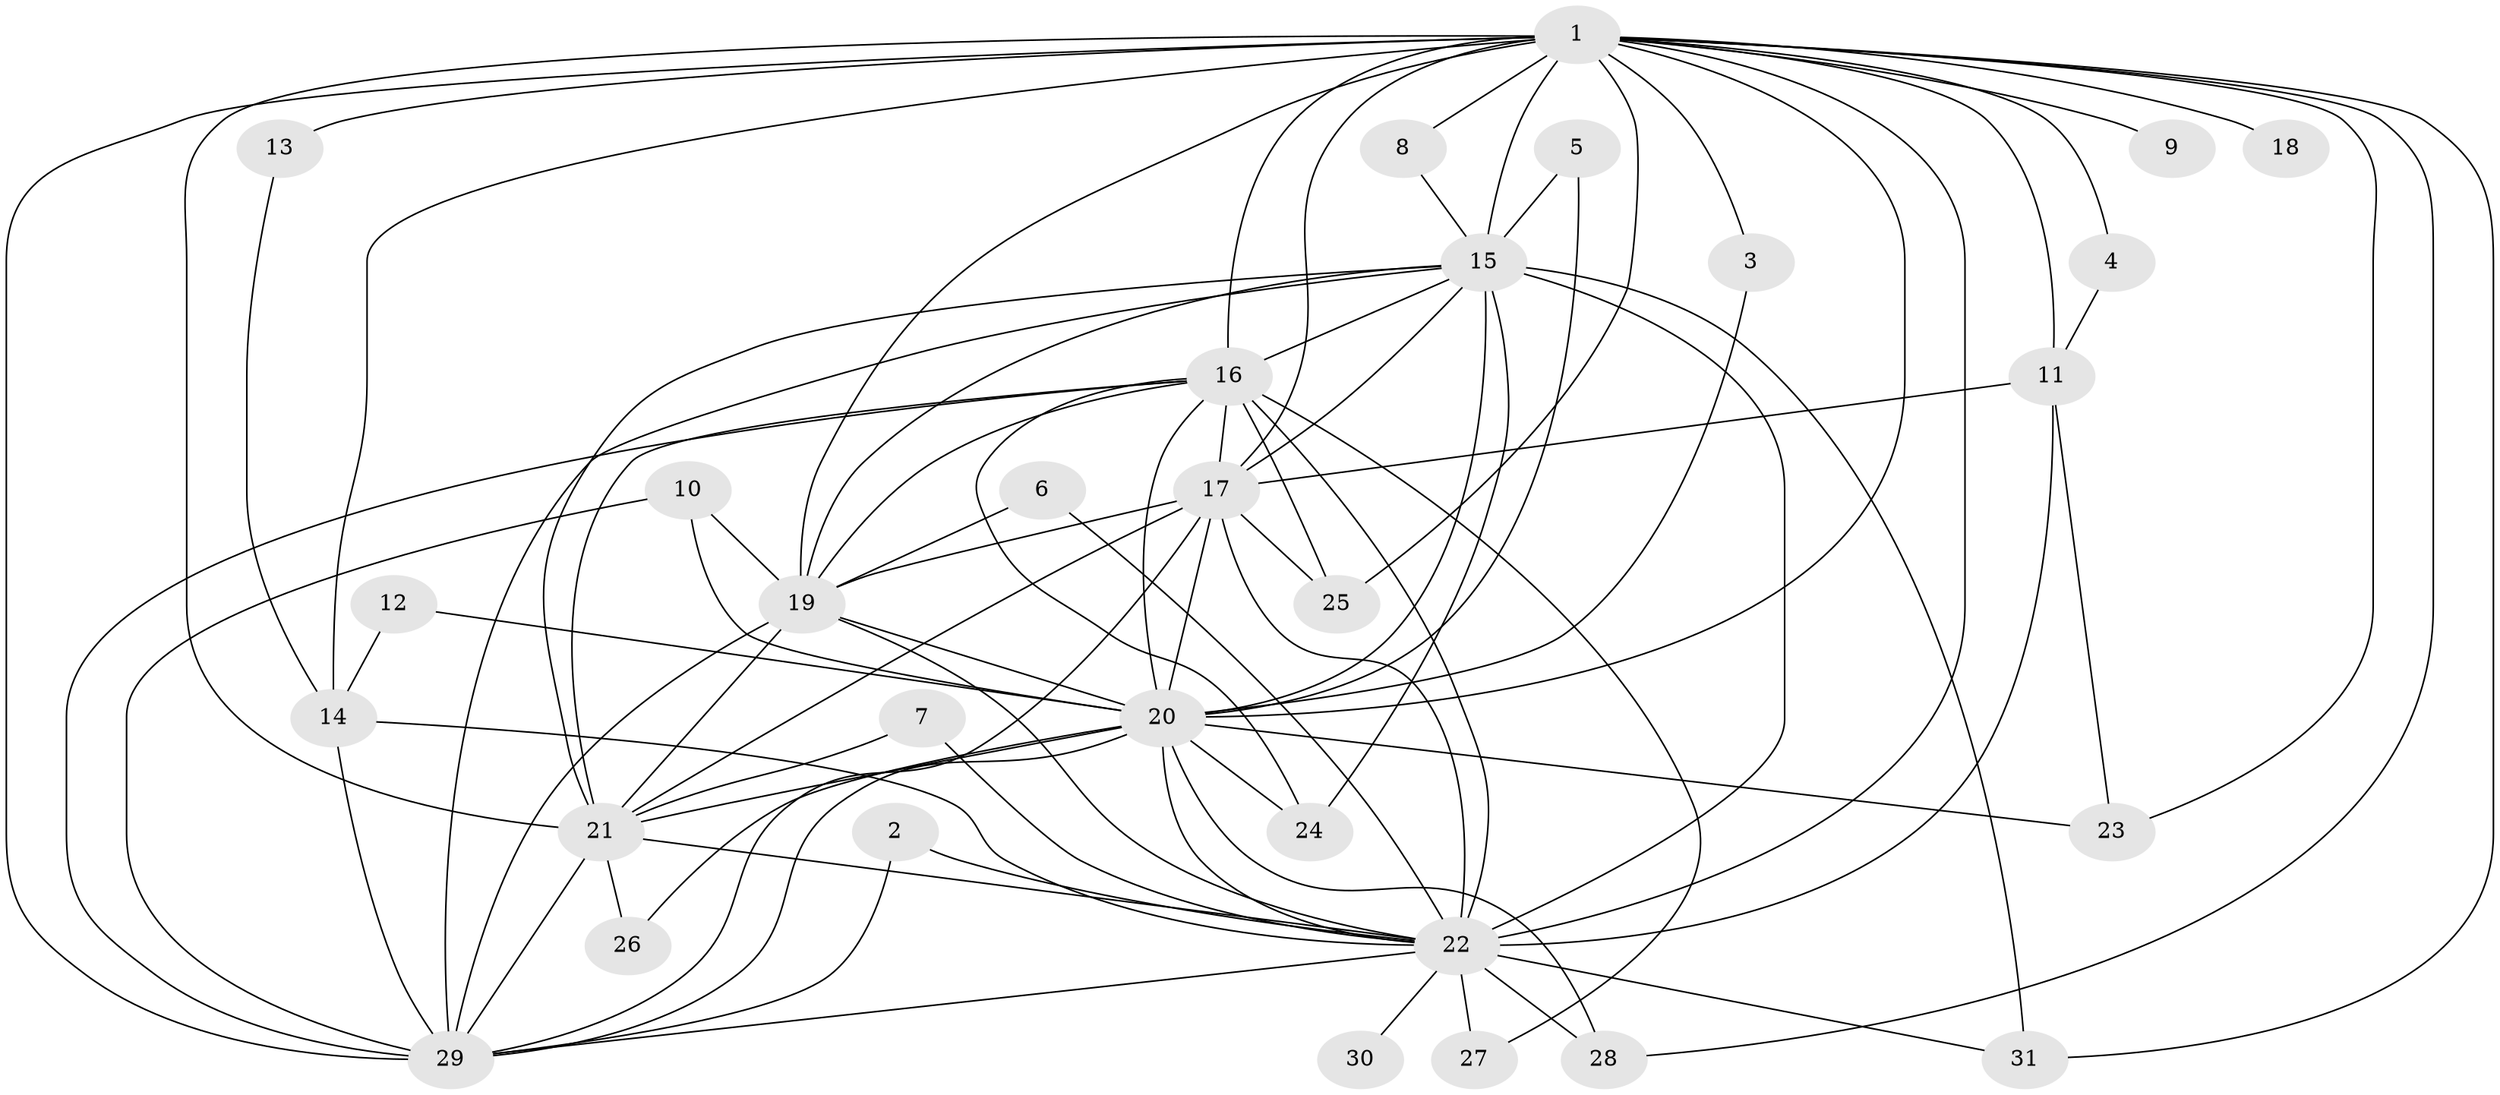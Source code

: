 // original degree distribution, {20: 0.016129032258064516, 15: 0.03225806451612903, 12: 0.03225806451612903, 16: 0.016129032258064516, 13: 0.03225806451612903, 26: 0.03225806451612903, 3: 0.20967741935483872, 2: 0.5483870967741935, 5: 0.016129032258064516, 4: 0.04838709677419355, 6: 0.016129032258064516}
// Generated by graph-tools (version 1.1) at 2025/25/03/09/25 03:25:43]
// undirected, 31 vertices, 85 edges
graph export_dot {
graph [start="1"]
  node [color=gray90,style=filled];
  1;
  2;
  3;
  4;
  5;
  6;
  7;
  8;
  9;
  10;
  11;
  12;
  13;
  14;
  15;
  16;
  17;
  18;
  19;
  20;
  21;
  22;
  23;
  24;
  25;
  26;
  27;
  28;
  29;
  30;
  31;
  1 -- 3 [weight=1.0];
  1 -- 4 [weight=1.0];
  1 -- 8 [weight=1.0];
  1 -- 9 [weight=1.0];
  1 -- 11 [weight=1.0];
  1 -- 13 [weight=2.0];
  1 -- 14 [weight=1.0];
  1 -- 15 [weight=2.0];
  1 -- 16 [weight=2.0];
  1 -- 17 [weight=2.0];
  1 -- 18 [weight=1.0];
  1 -- 19 [weight=2.0];
  1 -- 20 [weight=4.0];
  1 -- 21 [weight=2.0];
  1 -- 22 [weight=2.0];
  1 -- 23 [weight=1.0];
  1 -- 25 [weight=2.0];
  1 -- 28 [weight=1.0];
  1 -- 29 [weight=2.0];
  1 -- 31 [weight=1.0];
  2 -- 22 [weight=1.0];
  2 -- 29 [weight=1.0];
  3 -- 20 [weight=1.0];
  4 -- 11 [weight=1.0];
  5 -- 15 [weight=1.0];
  5 -- 20 [weight=1.0];
  6 -- 19 [weight=1.0];
  6 -- 22 [weight=1.0];
  7 -- 21 [weight=1.0];
  7 -- 22 [weight=1.0];
  8 -- 15 [weight=1.0];
  10 -- 19 [weight=1.0];
  10 -- 20 [weight=1.0];
  10 -- 29 [weight=1.0];
  11 -- 17 [weight=1.0];
  11 -- 22 [weight=1.0];
  11 -- 23 [weight=1.0];
  12 -- 14 [weight=1.0];
  12 -- 20 [weight=1.0];
  13 -- 14 [weight=1.0];
  14 -- 22 [weight=2.0];
  14 -- 29 [weight=1.0];
  15 -- 16 [weight=1.0];
  15 -- 17 [weight=1.0];
  15 -- 19 [weight=1.0];
  15 -- 20 [weight=2.0];
  15 -- 21 [weight=1.0];
  15 -- 22 [weight=2.0];
  15 -- 24 [weight=2.0];
  15 -- 29 [weight=2.0];
  15 -- 31 [weight=1.0];
  16 -- 17 [weight=1.0];
  16 -- 19 [weight=2.0];
  16 -- 20 [weight=1.0];
  16 -- 21 [weight=1.0];
  16 -- 22 [weight=3.0];
  16 -- 24 [weight=1.0];
  16 -- 25 [weight=1.0];
  16 -- 27 [weight=1.0];
  16 -- 29 [weight=1.0];
  17 -- 19 [weight=2.0];
  17 -- 20 [weight=1.0];
  17 -- 21 [weight=1.0];
  17 -- 22 [weight=2.0];
  17 -- 25 [weight=1.0];
  17 -- 29 [weight=2.0];
  19 -- 20 [weight=3.0];
  19 -- 21 [weight=1.0];
  19 -- 22 [weight=1.0];
  19 -- 29 [weight=1.0];
  20 -- 21 [weight=2.0];
  20 -- 22 [weight=2.0];
  20 -- 23 [weight=1.0];
  20 -- 24 [weight=1.0];
  20 -- 26 [weight=1.0];
  20 -- 28 [weight=1.0];
  20 -- 29 [weight=1.0];
  21 -- 22 [weight=2.0];
  21 -- 26 [weight=1.0];
  21 -- 29 [weight=1.0];
  22 -- 27 [weight=2.0];
  22 -- 28 [weight=1.0];
  22 -- 29 [weight=1.0];
  22 -- 30 [weight=1.0];
  22 -- 31 [weight=1.0];
}

